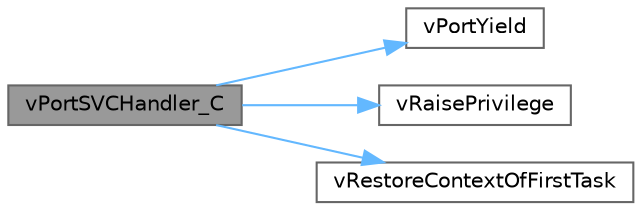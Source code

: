 digraph "vPortSVCHandler_C"
{
 // LATEX_PDF_SIZE
  bgcolor="transparent";
  edge [fontname=Helvetica,fontsize=10,labelfontname=Helvetica,labelfontsize=10];
  node [fontname=Helvetica,fontsize=10,shape=box,height=0.2,width=0.4];
  rankdir="LR";
  Node1 [id="Node000001",label="vPortSVCHandler_C",height=0.2,width=0.4,color="gray40", fillcolor="grey60", style="filled", fontcolor="black",tooltip=" "];
  Node1 -> Node2 [id="edge4_Node000001_Node000002",color="steelblue1",style="solid",tooltip=" "];
  Node2 [id="Node000002",label="vPortYield",height=0.2,width=0.4,color="grey40", fillcolor="white", style="filled",URL="$_a_r_mv8_m_2non__secure_2port_8c.html#add01c927fb689f7ec170e42d47d27927",tooltip="Yield the CPU."];
  Node1 -> Node3 [id="edge5_Node000001_Node000003",color="steelblue1",style="solid",tooltip=" "];
  Node3 [id="Node000003",label="vRaisePrivilege",height=0.2,width=0.4,color="grey40", fillcolor="white", style="filled",URL="$_a_r_mv8_m_2non__secure_2portable_2_g_c_c_2_a_r_m___c_m23_2portasm_8c.html#ac163c14f36944b1a01c8b2fe0dd4bbc8",tooltip="Raises the privilege level by clearing the bit 0 of the CONTROL register."];
  Node1 -> Node4 [id="edge6_Node000001_Node000004",color="steelblue1",style="solid",tooltip=" "];
  Node4 [id="Node000004",label="vRestoreContextOfFirstTask",height=0.2,width=0.4,color="grey40", fillcolor="white", style="filled",URL="$_a_r_mv8_m_2non__secure_2portable_2_g_c_c_2_a_r_m___c_m23_2portasm_8c.html#abd917e2b6cb37a9fdbecf2e0b22250a0",tooltip="Restore the context of the first task so that the first task starts executing."];
}

